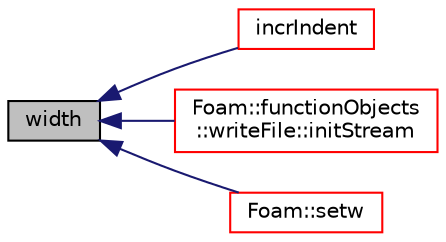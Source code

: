 digraph "width"
{
  bgcolor="transparent";
  edge [fontname="Helvetica",fontsize="10",labelfontname="Helvetica",labelfontsize="10"];
  node [fontname="Helvetica",fontsize="10",shape=record];
  rankdir="LR";
  Node14044 [label="width",height=0.2,width=0.4,color="black", fillcolor="grey75", style="filled", fontcolor="black"];
  Node14044 -> Node14045 [dir="back",color="midnightblue",fontsize="10",style="solid",fontname="Helvetica"];
  Node14045 [label="incrIndent",height=0.2,width=0.4,color="red",URL="$a27345.html#a79a5f541a96c769ad3b3bf66aff49115",tooltip="Incrememt the indent level. "];
  Node14044 -> Node14234 [dir="back",color="midnightblue",fontsize="10",style="solid",fontname="Helvetica"];
  Node14234 [label="Foam::functionObjects\l::writeFile::initStream",height=0.2,width=0.4,color="red",URL="$a27245.html#a8d019a3b75a52575f1d86ca11bba1d93",tooltip="Initialise the output stream for writing. "];
  Node14044 -> Node14249 [dir="back",color="midnightblue",fontsize="10",style="solid",fontname="Helvetica"];
  Node14249 [label="Foam::setw",height=0.2,width=0.4,color="red",URL="$a21851.html#a3318127f6f23246407ca749a0a0ea03c"];
}
